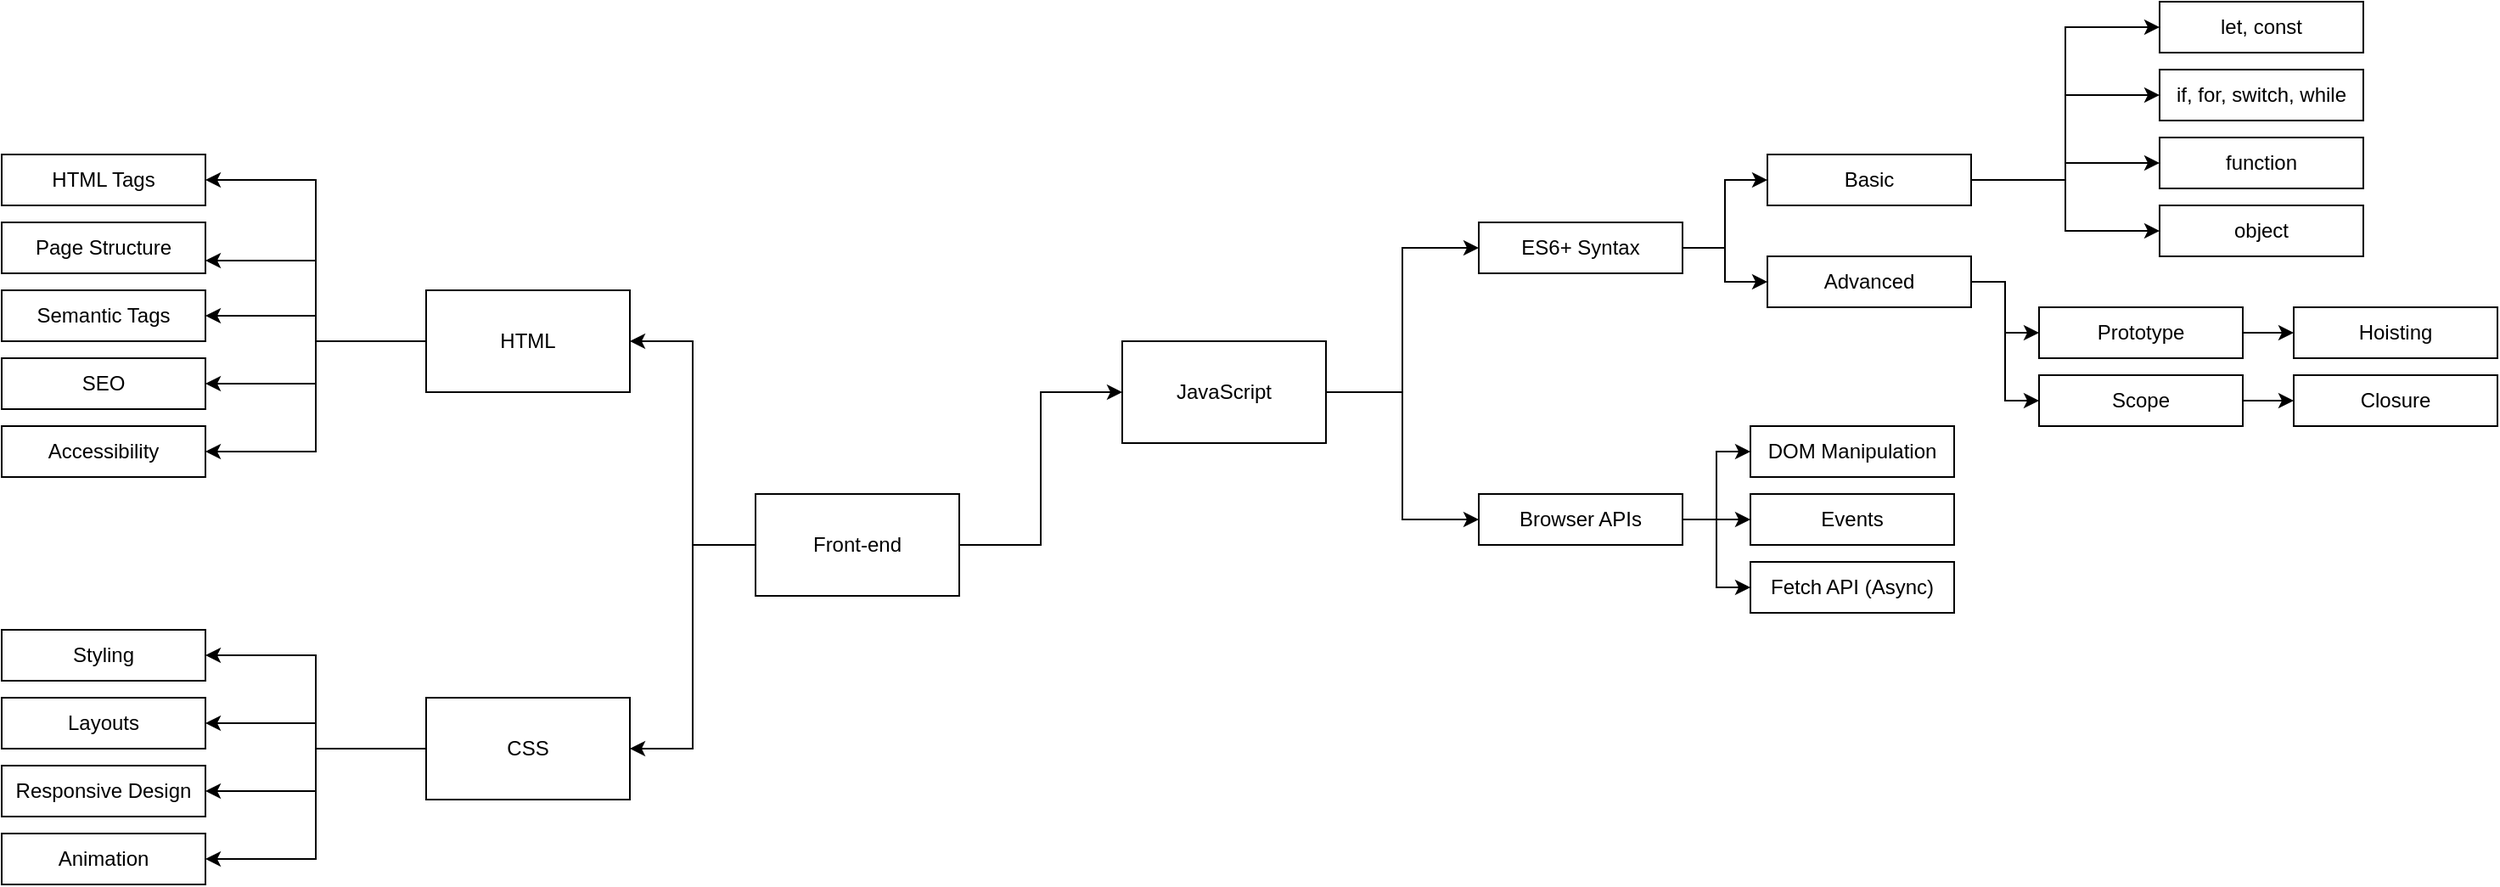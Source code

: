 <mxfile version="20.3.7" type="device"><diagram id="pKSZOXp0GleSk3xQIjVu" name="페이지-1"><mxGraphModel dx="2249" dy="1931" grid="1" gridSize="10" guides="1" tooltips="1" connect="1" arrows="1" fold="1" page="1" pageScale="1" pageWidth="827" pageHeight="1169" math="0" shadow="0"><root><mxCell id="0"/><mxCell id="1" parent="0"/><mxCell id="cuS9ObvC5sM1vo7MMY1Y-35" style="edgeStyle=orthogonalEdgeStyle;rounded=0;orthogonalLoop=1;jettySize=auto;html=1;entryX=1;entryY=0.5;entryDx=0;entryDy=0;" edge="1" parent="1" source="cuS9ObvC5sM1vo7MMY1Y-1" target="cuS9ObvC5sM1vo7MMY1Y-2"><mxGeometry relative="1" as="geometry"/></mxCell><mxCell id="cuS9ObvC5sM1vo7MMY1Y-36" style="edgeStyle=orthogonalEdgeStyle;rounded=0;orthogonalLoop=1;jettySize=auto;html=1;entryX=1;entryY=0.5;entryDx=0;entryDy=0;" edge="1" parent="1" source="cuS9ObvC5sM1vo7MMY1Y-1" target="cuS9ObvC5sM1vo7MMY1Y-3"><mxGeometry relative="1" as="geometry"/></mxCell><mxCell id="cuS9ObvC5sM1vo7MMY1Y-37" style="edgeStyle=orthogonalEdgeStyle;rounded=0;orthogonalLoop=1;jettySize=auto;html=1;entryX=0;entryY=0.5;entryDx=0;entryDy=0;" edge="1" parent="1" source="cuS9ObvC5sM1vo7MMY1Y-1" target="cuS9ObvC5sM1vo7MMY1Y-4"><mxGeometry relative="1" as="geometry"/></mxCell><mxCell id="cuS9ObvC5sM1vo7MMY1Y-1" value="Front-end" style="rounded=0;whiteSpace=wrap;html=1;" vertex="1" parent="1"><mxGeometry x="294" y="250" width="120" height="60" as="geometry"/></mxCell><mxCell id="cuS9ObvC5sM1vo7MMY1Y-10" style="edgeStyle=orthogonalEdgeStyle;rounded=0;orthogonalLoop=1;jettySize=auto;html=1;entryX=1;entryY=0.5;entryDx=0;entryDy=0;" edge="1" parent="1" source="cuS9ObvC5sM1vo7MMY1Y-2" target="cuS9ObvC5sM1vo7MMY1Y-5"><mxGeometry relative="1" as="geometry"/></mxCell><mxCell id="cuS9ObvC5sM1vo7MMY1Y-11" style="edgeStyle=orthogonalEdgeStyle;rounded=0;orthogonalLoop=1;jettySize=auto;html=1;entryX=1;entryY=0.75;entryDx=0;entryDy=0;" edge="1" parent="1" source="cuS9ObvC5sM1vo7MMY1Y-2" target="cuS9ObvC5sM1vo7MMY1Y-6"><mxGeometry relative="1" as="geometry"/></mxCell><mxCell id="cuS9ObvC5sM1vo7MMY1Y-12" style="edgeStyle=orthogonalEdgeStyle;rounded=0;orthogonalLoop=1;jettySize=auto;html=1;entryX=1;entryY=0.5;entryDx=0;entryDy=0;" edge="1" parent="1" source="cuS9ObvC5sM1vo7MMY1Y-2" target="cuS9ObvC5sM1vo7MMY1Y-7"><mxGeometry relative="1" as="geometry"/></mxCell><mxCell id="cuS9ObvC5sM1vo7MMY1Y-13" style="edgeStyle=orthogonalEdgeStyle;rounded=0;orthogonalLoop=1;jettySize=auto;html=1;entryX=1;entryY=0.5;entryDx=0;entryDy=0;" edge="1" parent="1" source="cuS9ObvC5sM1vo7MMY1Y-2" target="cuS9ObvC5sM1vo7MMY1Y-8"><mxGeometry relative="1" as="geometry"/></mxCell><mxCell id="cuS9ObvC5sM1vo7MMY1Y-14" style="edgeStyle=orthogonalEdgeStyle;rounded=0;orthogonalLoop=1;jettySize=auto;html=1;entryX=1;entryY=0.5;entryDx=0;entryDy=0;" edge="1" parent="1" source="cuS9ObvC5sM1vo7MMY1Y-2" target="cuS9ObvC5sM1vo7MMY1Y-9"><mxGeometry relative="1" as="geometry"/></mxCell><mxCell id="cuS9ObvC5sM1vo7MMY1Y-2" value="HTML" style="rounded=0;whiteSpace=wrap;html=1;" vertex="1" parent="1"><mxGeometry x="100" y="130" width="120" height="60" as="geometry"/></mxCell><mxCell id="cuS9ObvC5sM1vo7MMY1Y-19" style="edgeStyle=orthogonalEdgeStyle;rounded=0;orthogonalLoop=1;jettySize=auto;html=1;entryX=1;entryY=0.5;entryDx=0;entryDy=0;" edge="1" parent="1" source="cuS9ObvC5sM1vo7MMY1Y-3" target="cuS9ObvC5sM1vo7MMY1Y-15"><mxGeometry relative="1" as="geometry"/></mxCell><mxCell id="cuS9ObvC5sM1vo7MMY1Y-20" style="edgeStyle=orthogonalEdgeStyle;rounded=0;orthogonalLoop=1;jettySize=auto;html=1;entryX=1;entryY=0.5;entryDx=0;entryDy=0;" edge="1" parent="1" source="cuS9ObvC5sM1vo7MMY1Y-3" target="cuS9ObvC5sM1vo7MMY1Y-16"><mxGeometry relative="1" as="geometry"/></mxCell><mxCell id="cuS9ObvC5sM1vo7MMY1Y-21" style="edgeStyle=orthogonalEdgeStyle;rounded=0;orthogonalLoop=1;jettySize=auto;html=1;entryX=1;entryY=0.5;entryDx=0;entryDy=0;" edge="1" parent="1" source="cuS9ObvC5sM1vo7MMY1Y-3" target="cuS9ObvC5sM1vo7MMY1Y-17"><mxGeometry relative="1" as="geometry"/></mxCell><mxCell id="cuS9ObvC5sM1vo7MMY1Y-22" style="edgeStyle=orthogonalEdgeStyle;rounded=0;orthogonalLoop=1;jettySize=auto;html=1;entryX=1;entryY=0.5;entryDx=0;entryDy=0;" edge="1" parent="1" source="cuS9ObvC5sM1vo7MMY1Y-3" target="cuS9ObvC5sM1vo7MMY1Y-18"><mxGeometry relative="1" as="geometry"/></mxCell><mxCell id="cuS9ObvC5sM1vo7MMY1Y-3" value="CSS" style="rounded=0;whiteSpace=wrap;html=1;" vertex="1" parent="1"><mxGeometry x="100" y="370" width="120" height="60" as="geometry"/></mxCell><mxCell id="cuS9ObvC5sM1vo7MMY1Y-31" style="edgeStyle=orthogonalEdgeStyle;rounded=0;orthogonalLoop=1;jettySize=auto;html=1;entryX=0;entryY=0.5;entryDx=0;entryDy=0;" edge="1" parent="1" source="cuS9ObvC5sM1vo7MMY1Y-4" target="cuS9ObvC5sM1vo7MMY1Y-23"><mxGeometry relative="1" as="geometry"/></mxCell><mxCell id="cuS9ObvC5sM1vo7MMY1Y-32" style="edgeStyle=orthogonalEdgeStyle;rounded=0;orthogonalLoop=1;jettySize=auto;html=1;entryX=0;entryY=0.5;entryDx=0;entryDy=0;" edge="1" parent="1" source="cuS9ObvC5sM1vo7MMY1Y-4" target="cuS9ObvC5sM1vo7MMY1Y-24"><mxGeometry relative="1" as="geometry"/></mxCell><mxCell id="cuS9ObvC5sM1vo7MMY1Y-4" value="JavaScript" style="rounded=0;whiteSpace=wrap;html=1;" vertex="1" parent="1"><mxGeometry x="510" y="160" width="120" height="60" as="geometry"/></mxCell><mxCell id="cuS9ObvC5sM1vo7MMY1Y-5" value="HTML Tags" style="rounded=0;whiteSpace=wrap;html=1;" vertex="1" parent="1"><mxGeometry x="-150" y="50" width="120" height="30" as="geometry"/></mxCell><mxCell id="cuS9ObvC5sM1vo7MMY1Y-6" value="Page Structure" style="rounded=0;whiteSpace=wrap;html=1;" vertex="1" parent="1"><mxGeometry x="-150" y="90" width="120" height="30" as="geometry"/></mxCell><mxCell id="cuS9ObvC5sM1vo7MMY1Y-7" value="Semantic Tags" style="rounded=0;whiteSpace=wrap;html=1;" vertex="1" parent="1"><mxGeometry x="-150" y="130" width="120" height="30" as="geometry"/></mxCell><mxCell id="cuS9ObvC5sM1vo7MMY1Y-8" value="SEO" style="rounded=0;whiteSpace=wrap;html=1;" vertex="1" parent="1"><mxGeometry x="-150" y="170" width="120" height="30" as="geometry"/></mxCell><mxCell id="cuS9ObvC5sM1vo7MMY1Y-9" value="Accessibility" style="rounded=0;whiteSpace=wrap;html=1;" vertex="1" parent="1"><mxGeometry x="-150" y="210" width="120" height="30" as="geometry"/></mxCell><mxCell id="cuS9ObvC5sM1vo7MMY1Y-15" value="Styling" style="rounded=0;whiteSpace=wrap;html=1;" vertex="1" parent="1"><mxGeometry x="-150" y="330" width="120" height="30" as="geometry"/></mxCell><mxCell id="cuS9ObvC5sM1vo7MMY1Y-16" value="Layouts" style="rounded=0;whiteSpace=wrap;html=1;" vertex="1" parent="1"><mxGeometry x="-150" y="370" width="120" height="30" as="geometry"/></mxCell><mxCell id="cuS9ObvC5sM1vo7MMY1Y-17" value="Responsive Design" style="rounded=0;whiteSpace=wrap;html=1;" vertex="1" parent="1"><mxGeometry x="-150" y="410" width="120" height="30" as="geometry"/></mxCell><mxCell id="cuS9ObvC5sM1vo7MMY1Y-18" value="Animation" style="rounded=0;whiteSpace=wrap;html=1;" vertex="1" parent="1"><mxGeometry x="-150" y="450" width="120" height="30" as="geometry"/></mxCell><mxCell id="cuS9ObvC5sM1vo7MMY1Y-33" style="edgeStyle=orthogonalEdgeStyle;rounded=0;orthogonalLoop=1;jettySize=auto;html=1;entryX=0;entryY=0.5;entryDx=0;entryDy=0;" edge="1" parent="1" source="cuS9ObvC5sM1vo7MMY1Y-23" target="cuS9ObvC5sM1vo7MMY1Y-25"><mxGeometry relative="1" as="geometry"/></mxCell><mxCell id="cuS9ObvC5sM1vo7MMY1Y-34" style="edgeStyle=orthogonalEdgeStyle;rounded=0;orthogonalLoop=1;jettySize=auto;html=1;entryX=0;entryY=0.5;entryDx=0;entryDy=0;" edge="1" parent="1" source="cuS9ObvC5sM1vo7MMY1Y-23" target="cuS9ObvC5sM1vo7MMY1Y-26"><mxGeometry relative="1" as="geometry"/></mxCell><mxCell id="cuS9ObvC5sM1vo7MMY1Y-23" value="ES6+ Syntax" style="rounded=0;whiteSpace=wrap;html=1;" vertex="1" parent="1"><mxGeometry x="720" y="90" width="120" height="30" as="geometry"/></mxCell><mxCell id="cuS9ObvC5sM1vo7MMY1Y-53" style="edgeStyle=orthogonalEdgeStyle;rounded=0;orthogonalLoop=1;jettySize=auto;html=1;entryX=0;entryY=0.5;entryDx=0;entryDy=0;" edge="1" parent="1" source="cuS9ObvC5sM1vo7MMY1Y-24" target="cuS9ObvC5sM1vo7MMY1Y-50"><mxGeometry relative="1" as="geometry"/></mxCell><mxCell id="cuS9ObvC5sM1vo7MMY1Y-54" style="edgeStyle=orthogonalEdgeStyle;rounded=0;orthogonalLoop=1;jettySize=auto;html=1;entryX=0;entryY=0.5;entryDx=0;entryDy=0;" edge="1" parent="1" source="cuS9ObvC5sM1vo7MMY1Y-24" target="cuS9ObvC5sM1vo7MMY1Y-51"><mxGeometry relative="1" as="geometry"/></mxCell><mxCell id="cuS9ObvC5sM1vo7MMY1Y-55" style="edgeStyle=orthogonalEdgeStyle;rounded=0;orthogonalLoop=1;jettySize=auto;html=1;entryX=0;entryY=0.5;entryDx=0;entryDy=0;" edge="1" parent="1" source="cuS9ObvC5sM1vo7MMY1Y-24" target="cuS9ObvC5sM1vo7MMY1Y-52"><mxGeometry relative="1" as="geometry"/></mxCell><mxCell id="cuS9ObvC5sM1vo7MMY1Y-24" value="Browser APIs" style="rounded=0;whiteSpace=wrap;html=1;" vertex="1" parent="1"><mxGeometry x="720" y="250" width="120" height="30" as="geometry"/></mxCell><mxCell id="cuS9ObvC5sM1vo7MMY1Y-38" style="edgeStyle=orthogonalEdgeStyle;rounded=0;orthogonalLoop=1;jettySize=auto;html=1;entryX=0;entryY=0.5;entryDx=0;entryDy=0;" edge="1" parent="1" source="cuS9ObvC5sM1vo7MMY1Y-25" target="cuS9ObvC5sM1vo7MMY1Y-27"><mxGeometry relative="1" as="geometry"/></mxCell><mxCell id="cuS9ObvC5sM1vo7MMY1Y-39" style="edgeStyle=orthogonalEdgeStyle;rounded=0;orthogonalLoop=1;jettySize=auto;html=1;entryX=0;entryY=0.5;entryDx=0;entryDy=0;" edge="1" parent="1" source="cuS9ObvC5sM1vo7MMY1Y-25" target="cuS9ObvC5sM1vo7MMY1Y-28"><mxGeometry relative="1" as="geometry"/></mxCell><mxCell id="cuS9ObvC5sM1vo7MMY1Y-40" style="edgeStyle=orthogonalEdgeStyle;rounded=0;orthogonalLoop=1;jettySize=auto;html=1;entryX=0;entryY=0.5;entryDx=0;entryDy=0;" edge="1" parent="1" source="cuS9ObvC5sM1vo7MMY1Y-25" target="cuS9ObvC5sM1vo7MMY1Y-29"><mxGeometry relative="1" as="geometry"/></mxCell><mxCell id="cuS9ObvC5sM1vo7MMY1Y-41" style="edgeStyle=orthogonalEdgeStyle;rounded=0;orthogonalLoop=1;jettySize=auto;html=1;" edge="1" parent="1" source="cuS9ObvC5sM1vo7MMY1Y-25" target="cuS9ObvC5sM1vo7MMY1Y-30"><mxGeometry relative="1" as="geometry"/></mxCell><mxCell id="cuS9ObvC5sM1vo7MMY1Y-25" value="Basic" style="rounded=0;whiteSpace=wrap;html=1;" vertex="1" parent="1"><mxGeometry x="890" y="50" width="120" height="30" as="geometry"/></mxCell><mxCell id="cuS9ObvC5sM1vo7MMY1Y-46" style="edgeStyle=orthogonalEdgeStyle;rounded=0;orthogonalLoop=1;jettySize=auto;html=1;entryX=0;entryY=0.5;entryDx=0;entryDy=0;" edge="1" parent="1" source="cuS9ObvC5sM1vo7MMY1Y-26" target="cuS9ObvC5sM1vo7MMY1Y-42"><mxGeometry relative="1" as="geometry"/></mxCell><mxCell id="cuS9ObvC5sM1vo7MMY1Y-47" style="edgeStyle=orthogonalEdgeStyle;rounded=0;orthogonalLoop=1;jettySize=auto;html=1;exitX=1;exitY=0.5;exitDx=0;exitDy=0;entryX=0;entryY=0.5;entryDx=0;entryDy=0;" edge="1" parent="1" source="cuS9ObvC5sM1vo7MMY1Y-26" target="cuS9ObvC5sM1vo7MMY1Y-44"><mxGeometry relative="1" as="geometry"/></mxCell><mxCell id="cuS9ObvC5sM1vo7MMY1Y-26" value="Advanced" style="rounded=0;whiteSpace=wrap;html=1;" vertex="1" parent="1"><mxGeometry x="890" y="110" width="120" height="30" as="geometry"/></mxCell><mxCell id="cuS9ObvC5sM1vo7MMY1Y-27" value="let, const" style="rounded=0;whiteSpace=wrap;html=1;" vertex="1" parent="1"><mxGeometry x="1121" y="-40" width="120" height="30" as="geometry"/></mxCell><mxCell id="cuS9ObvC5sM1vo7MMY1Y-28" value="if, for, switch, while" style="rounded=0;whiteSpace=wrap;html=1;" vertex="1" parent="1"><mxGeometry x="1121" width="120" height="30" as="geometry"/></mxCell><mxCell id="cuS9ObvC5sM1vo7MMY1Y-29" value="function" style="rounded=0;whiteSpace=wrap;html=1;" vertex="1" parent="1"><mxGeometry x="1121" y="40" width="120" height="30" as="geometry"/></mxCell><mxCell id="cuS9ObvC5sM1vo7MMY1Y-30" value="object" style="rounded=0;whiteSpace=wrap;html=1;" vertex="1" parent="1"><mxGeometry x="1121" y="80" width="120" height="30" as="geometry"/></mxCell><mxCell id="cuS9ObvC5sM1vo7MMY1Y-48" style="edgeStyle=orthogonalEdgeStyle;rounded=0;orthogonalLoop=1;jettySize=auto;html=1;entryX=0;entryY=0.5;entryDx=0;entryDy=0;" edge="1" parent="1" source="cuS9ObvC5sM1vo7MMY1Y-42" target="cuS9ObvC5sM1vo7MMY1Y-43"><mxGeometry relative="1" as="geometry"/></mxCell><mxCell id="cuS9ObvC5sM1vo7MMY1Y-42" value="Prototype" style="rounded=0;whiteSpace=wrap;html=1;" vertex="1" parent="1"><mxGeometry x="1050" y="140" width="120" height="30" as="geometry"/></mxCell><mxCell id="cuS9ObvC5sM1vo7MMY1Y-43" value="Hoisting" style="rounded=0;whiteSpace=wrap;html=1;" vertex="1" parent="1"><mxGeometry x="1200" y="140" width="120" height="30" as="geometry"/></mxCell><mxCell id="cuS9ObvC5sM1vo7MMY1Y-49" value="" style="edgeStyle=orthogonalEdgeStyle;rounded=0;orthogonalLoop=1;jettySize=auto;html=1;" edge="1" parent="1" source="cuS9ObvC5sM1vo7MMY1Y-44" target="cuS9ObvC5sM1vo7MMY1Y-45"><mxGeometry relative="1" as="geometry"/></mxCell><mxCell id="cuS9ObvC5sM1vo7MMY1Y-44" value="Scope" style="rounded=0;whiteSpace=wrap;html=1;" vertex="1" parent="1"><mxGeometry x="1050" y="180" width="120" height="30" as="geometry"/></mxCell><mxCell id="cuS9ObvC5sM1vo7MMY1Y-45" value="Closure" style="rounded=0;whiteSpace=wrap;html=1;" vertex="1" parent="1"><mxGeometry x="1200" y="180" width="120" height="30" as="geometry"/></mxCell><mxCell id="cuS9ObvC5sM1vo7MMY1Y-50" value="DOM Manipulation" style="rounded=0;whiteSpace=wrap;html=1;" vertex="1" parent="1"><mxGeometry x="880" y="210" width="120" height="30" as="geometry"/></mxCell><mxCell id="cuS9ObvC5sM1vo7MMY1Y-51" value="Events" style="rounded=0;whiteSpace=wrap;html=1;" vertex="1" parent="1"><mxGeometry x="880" y="250" width="120" height="30" as="geometry"/></mxCell><mxCell id="cuS9ObvC5sM1vo7MMY1Y-52" value="Fetch API (Async)" style="rounded=0;whiteSpace=wrap;html=1;" vertex="1" parent="1"><mxGeometry x="880" y="290" width="120" height="30" as="geometry"/></mxCell></root></mxGraphModel></diagram></mxfile>